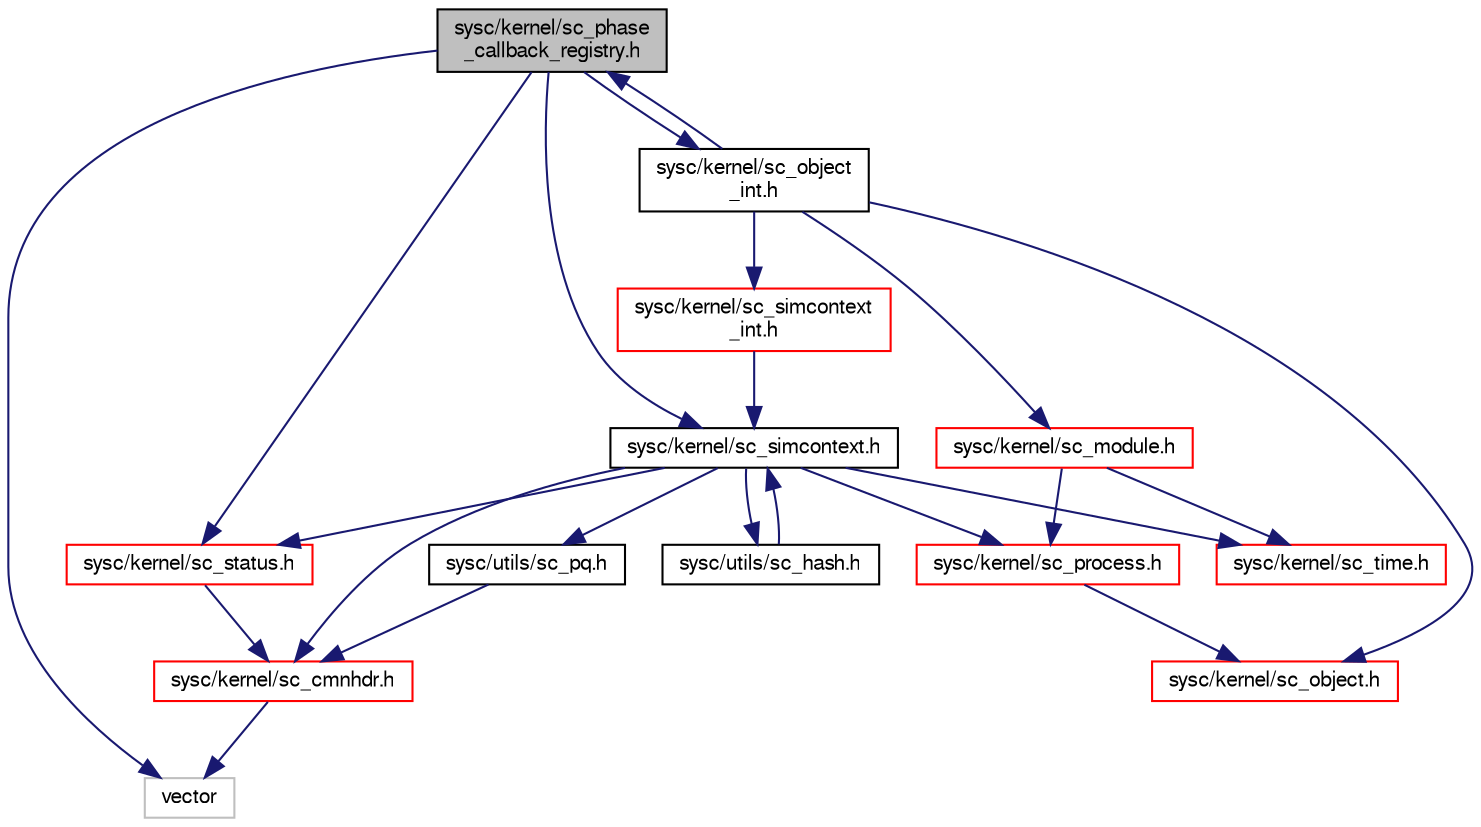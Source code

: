digraph "sysc/kernel/sc_phase_callback_registry.h"
{
  edge [fontname="FreeSans",fontsize="10",labelfontname="FreeSans",labelfontsize="10"];
  node [fontname="FreeSans",fontsize="10",shape=record];
  Node0 [label="sysc/kernel/sc_phase\l_callback_registry.h",height=0.2,width=0.4,color="black", fillcolor="grey75", style="filled", fontcolor="black"];
  Node0 -> Node1 [color="midnightblue",fontsize="10",style="solid",fontname="FreeSans"];
  Node1 [label="sysc/kernel/sc_simcontext.h",height=0.2,width=0.4,color="black", fillcolor="white", style="filled",URL="$a00311.html"];
  Node1 -> Node2 [color="midnightblue",fontsize="10",style="solid",fontname="FreeSans"];
  Node2 [label="sysc/kernel/sc_cmnhdr.h",height=0.2,width=0.4,color="red", fillcolor="white", style="filled",URL="$a00224.html"];
  Node2 -> Node6 [color="midnightblue",fontsize="10",style="solid",fontname="FreeSans"];
  Node6 [label="vector",height=0.2,width=0.4,color="grey75", fillcolor="white", style="filled"];
  Node1 -> Node7 [color="midnightblue",fontsize="10",style="solid",fontname="FreeSans"];
  Node7 [label="sysc/kernel/sc_process.h",height=0.2,width=0.4,color="red", fillcolor="white", style="filled",URL="$a00293.html"];
  Node7 -> Node9 [color="midnightblue",fontsize="10",style="solid",fontname="FreeSans"];
  Node9 [label="sysc/kernel/sc_object.h",height=0.2,width=0.4,color="red", fillcolor="white", style="filled",URL="$a00281.html"];
  Node1 -> Node22 [color="midnightblue",fontsize="10",style="solid",fontname="FreeSans"];
  Node22 [label="sysc/kernel/sc_status.h",height=0.2,width=0.4,color="red", fillcolor="white", style="filled",URL="$a00323.html"];
  Node22 -> Node2 [color="midnightblue",fontsize="10",style="solid",fontname="FreeSans"];
  Node1 -> Node24 [color="midnightblue",fontsize="10",style="solid",fontname="FreeSans"];
  Node24 [label="sysc/kernel/sc_time.h",height=0.2,width=0.4,color="red", fillcolor="white", style="filled",URL="$a00329.html"];
  Node1 -> Node40 [color="midnightblue",fontsize="10",style="solid",fontname="FreeSans"];
  Node40 [label="sysc/utils/sc_hash.h",height=0.2,width=0.4,color="black", fillcolor="white", style="filled",URL="$a00356.html"];
  Node40 -> Node1 [color="midnightblue",fontsize="10",style="solid",fontname="FreeSans"];
  Node1 -> Node41 [color="midnightblue",fontsize="10",style="solid",fontname="FreeSans"];
  Node41 [label="sysc/utils/sc_pq.h",height=0.2,width=0.4,color="black", fillcolor="white", style="filled",URL="$a00368.html"];
  Node41 -> Node2 [color="midnightblue",fontsize="10",style="solid",fontname="FreeSans"];
  Node0 -> Node42 [color="midnightblue",fontsize="10",style="solid",fontname="FreeSans"];
  Node42 [label="sysc/kernel/sc_object\l_int.h",height=0.2,width=0.4,color="black", fillcolor="white", style="filled",URL="$a00284.html"];
  Node42 -> Node9 [color="midnightblue",fontsize="10",style="solid",fontname="FreeSans"];
  Node42 -> Node43 [color="midnightblue",fontsize="10",style="solid",fontname="FreeSans"];
  Node43 [label="sysc/kernel/sc_module.h",height=0.2,width=0.4,color="red", fillcolor="white", style="filled",URL="$a00269.html"];
  Node43 -> Node7 [color="midnightblue",fontsize="10",style="solid",fontname="FreeSans"];
  Node43 -> Node24 [color="midnightblue",fontsize="10",style="solid",fontname="FreeSans"];
  Node42 -> Node54 [color="midnightblue",fontsize="10",style="solid",fontname="FreeSans"];
  Node54 [label="sysc/kernel/sc_simcontext\l_int.h",height=0.2,width=0.4,color="red", fillcolor="white", style="filled",URL="$a00314.html"];
  Node54 -> Node1 [color="midnightblue",fontsize="10",style="solid",fontname="FreeSans"];
  Node42 -> Node0 [color="midnightblue",fontsize="10",style="solid",fontname="FreeSans"];
  Node0 -> Node22 [color="midnightblue",fontsize="10",style="solid",fontname="FreeSans"];
  Node0 -> Node6 [color="midnightblue",fontsize="10",style="solid",fontname="FreeSans"];
}
